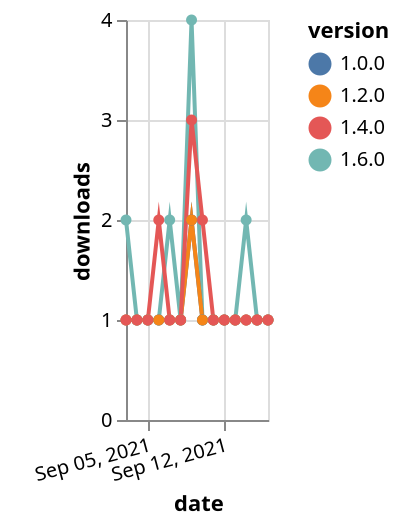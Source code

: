 {"$schema": "https://vega.github.io/schema/vega-lite/v5.json", "description": "A simple bar chart with embedded data.", "data": {"values": [{"date": "2021-09-03", "total": 132, "delta": 2, "version": "1.6.0"}, {"date": "2021-09-04", "total": 133, "delta": 1, "version": "1.6.0"}, {"date": "2021-09-05", "total": 134, "delta": 1, "version": "1.6.0"}, {"date": "2021-09-06", "total": 135, "delta": 1, "version": "1.6.0"}, {"date": "2021-09-07", "total": 137, "delta": 2, "version": "1.6.0"}, {"date": "2021-09-08", "total": 138, "delta": 1, "version": "1.6.0"}, {"date": "2021-09-09", "total": 142, "delta": 4, "version": "1.6.0"}, {"date": "2021-09-10", "total": 143, "delta": 1, "version": "1.6.0"}, {"date": "2021-09-11", "total": 144, "delta": 1, "version": "1.6.0"}, {"date": "2021-09-12", "total": 145, "delta": 1, "version": "1.6.0"}, {"date": "2021-09-13", "total": 146, "delta": 1, "version": "1.6.0"}, {"date": "2021-09-14", "total": 148, "delta": 2, "version": "1.6.0"}, {"date": "2021-09-15", "total": 149, "delta": 1, "version": "1.6.0"}, {"date": "2021-09-16", "total": 150, "delta": 1, "version": "1.6.0"}, {"date": "2021-09-03", "total": 210, "delta": 1, "version": "1.0.0"}, {"date": "2021-09-04", "total": 211, "delta": 1, "version": "1.0.0"}, {"date": "2021-09-05", "total": 212, "delta": 1, "version": "1.0.0"}, {"date": "2021-09-06", "total": 213, "delta": 1, "version": "1.0.0"}, {"date": "2021-09-07", "total": 214, "delta": 1, "version": "1.0.0"}, {"date": "2021-09-08", "total": 215, "delta": 1, "version": "1.0.0"}, {"date": "2021-09-09", "total": 217, "delta": 2, "version": "1.0.0"}, {"date": "2021-09-10", "total": 218, "delta": 1, "version": "1.0.0"}, {"date": "2021-09-11", "total": 219, "delta": 1, "version": "1.0.0"}, {"date": "2021-09-12", "total": 220, "delta": 1, "version": "1.0.0"}, {"date": "2021-09-13", "total": 221, "delta": 1, "version": "1.0.0"}, {"date": "2021-09-14", "total": 222, "delta": 1, "version": "1.0.0"}, {"date": "2021-09-15", "total": 223, "delta": 1, "version": "1.0.0"}, {"date": "2021-09-16", "total": 224, "delta": 1, "version": "1.0.0"}, {"date": "2021-09-03", "total": 178, "delta": 1, "version": "1.2.0"}, {"date": "2021-09-04", "total": 179, "delta": 1, "version": "1.2.0"}, {"date": "2021-09-05", "total": 180, "delta": 1, "version": "1.2.0"}, {"date": "2021-09-06", "total": 181, "delta": 1, "version": "1.2.0"}, {"date": "2021-09-07", "total": 182, "delta": 1, "version": "1.2.0"}, {"date": "2021-09-08", "total": 183, "delta": 1, "version": "1.2.0"}, {"date": "2021-09-09", "total": 185, "delta": 2, "version": "1.2.0"}, {"date": "2021-09-10", "total": 186, "delta": 1, "version": "1.2.0"}, {"date": "2021-09-11", "total": 187, "delta": 1, "version": "1.2.0"}, {"date": "2021-09-12", "total": 188, "delta": 1, "version": "1.2.0"}, {"date": "2021-09-13", "total": 189, "delta": 1, "version": "1.2.0"}, {"date": "2021-09-14", "total": 190, "delta": 1, "version": "1.2.0"}, {"date": "2021-09-15", "total": 191, "delta": 1, "version": "1.2.0"}, {"date": "2021-09-16", "total": 192, "delta": 1, "version": "1.2.0"}, {"date": "2021-09-03", "total": 207, "delta": 1, "version": "1.4.0"}, {"date": "2021-09-04", "total": 208, "delta": 1, "version": "1.4.0"}, {"date": "2021-09-05", "total": 209, "delta": 1, "version": "1.4.0"}, {"date": "2021-09-06", "total": 211, "delta": 2, "version": "1.4.0"}, {"date": "2021-09-07", "total": 212, "delta": 1, "version": "1.4.0"}, {"date": "2021-09-08", "total": 213, "delta": 1, "version": "1.4.0"}, {"date": "2021-09-09", "total": 216, "delta": 3, "version": "1.4.0"}, {"date": "2021-09-10", "total": 218, "delta": 2, "version": "1.4.0"}, {"date": "2021-09-11", "total": 219, "delta": 1, "version": "1.4.0"}, {"date": "2021-09-12", "total": 220, "delta": 1, "version": "1.4.0"}, {"date": "2021-09-13", "total": 221, "delta": 1, "version": "1.4.0"}, {"date": "2021-09-14", "total": 222, "delta": 1, "version": "1.4.0"}, {"date": "2021-09-15", "total": 223, "delta": 1, "version": "1.4.0"}, {"date": "2021-09-16", "total": 224, "delta": 1, "version": "1.4.0"}]}, "width": "container", "mark": {"type": "line", "point": {"filled": true}}, "encoding": {"x": {"field": "date", "type": "temporal", "timeUnit": "yearmonthdate", "title": "date", "axis": {"labelAngle": -15}}, "y": {"field": "delta", "type": "quantitative", "title": "downloads"}, "color": {"field": "version", "type": "nominal"}, "tooltip": {"field": "delta"}}}